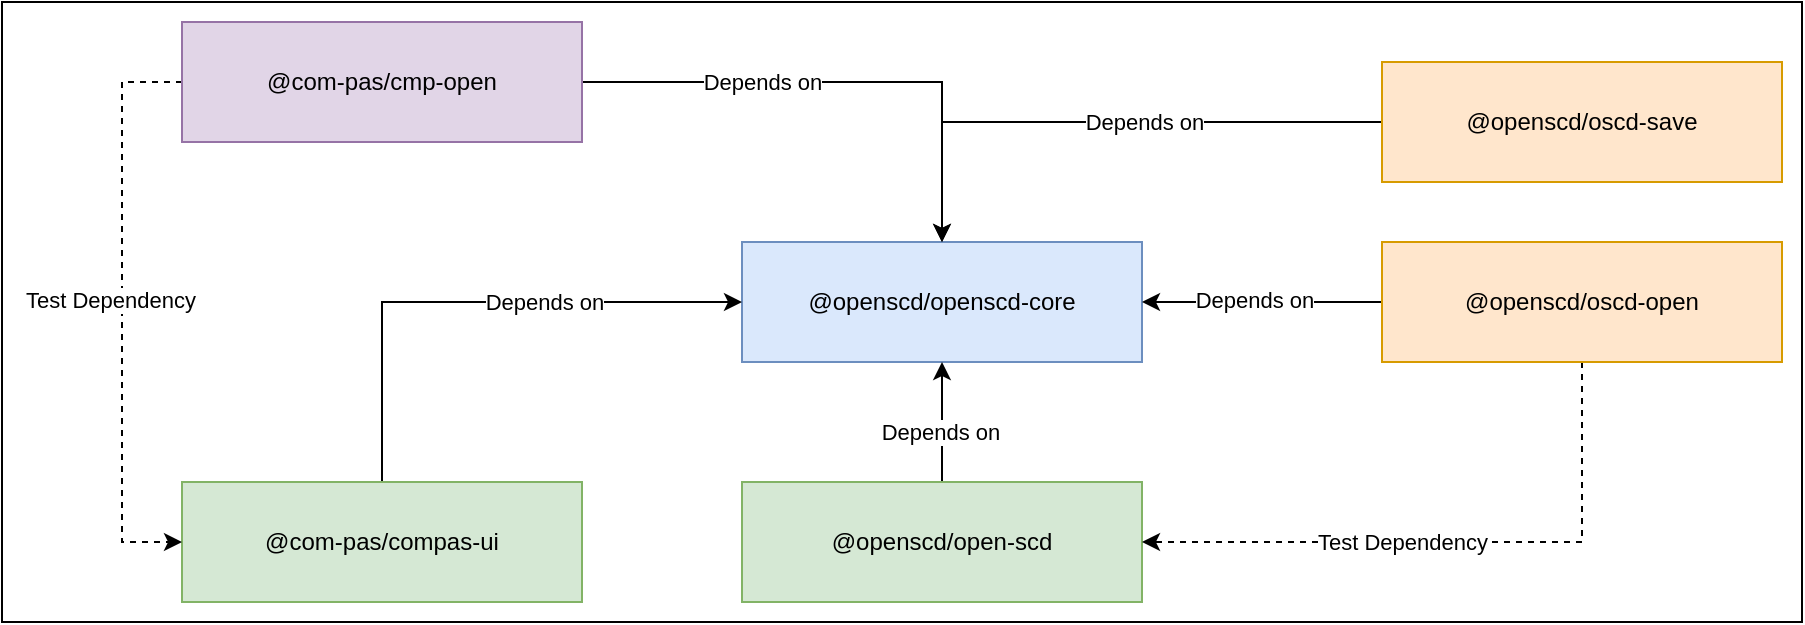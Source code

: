 <mxfile version="21.6.3" type="device">
  <diagram name="Page-1" id="xKHwgQZe-vKlWU3KrRYb">
    <mxGraphModel dx="1140" dy="734" grid="1" gridSize="10" guides="1" tooltips="1" connect="1" arrows="1" fold="1" page="1" pageScale="1" pageWidth="850" pageHeight="1100" math="0" shadow="0">
      <root>
        <mxCell id="0" />
        <mxCell id="1" parent="0" />
        <mxCell id="wwa8FdaM4NNuPBm3mwFZ-21" value="" style="rounded=0;whiteSpace=wrap;html=1;" vertex="1" parent="1">
          <mxGeometry x="20" y="10" width="900" height="310" as="geometry" />
        </mxCell>
        <mxCell id="wwa8FdaM4NNuPBm3mwFZ-1" value="@openscd/openscd-core" style="rounded=0;whiteSpace=wrap;html=1;fillColor=#dae8fc;strokeColor=#6c8ebf;" vertex="1" parent="1">
          <mxGeometry x="390" y="130" width="200" height="60" as="geometry" />
        </mxCell>
        <mxCell id="wwa8FdaM4NNuPBm3mwFZ-4" style="edgeStyle=orthogonalEdgeStyle;rounded=0;orthogonalLoop=1;jettySize=auto;html=1;entryX=0.5;entryY=1;entryDx=0;entryDy=0;" edge="1" parent="1" source="wwa8FdaM4NNuPBm3mwFZ-3" target="wwa8FdaM4NNuPBm3mwFZ-1">
          <mxGeometry relative="1" as="geometry" />
        </mxCell>
        <mxCell id="wwa8FdaM4NNuPBm3mwFZ-5" value="Depends on" style="edgeLabel;html=1;align=center;verticalAlign=middle;resizable=0;points=[];" vertex="1" connectable="0" parent="wwa8FdaM4NNuPBm3mwFZ-4">
          <mxGeometry x="-0.148" y="1" relative="1" as="geometry">
            <mxPoint as="offset" />
          </mxGeometry>
        </mxCell>
        <mxCell id="wwa8FdaM4NNuPBm3mwFZ-3" value="@openscd/open-scd" style="rounded=0;whiteSpace=wrap;html=1;fillColor=#d5e8d4;strokeColor=#82b366;" vertex="1" parent="1">
          <mxGeometry x="390" y="250" width="200" height="60" as="geometry" />
        </mxCell>
        <mxCell id="wwa8FdaM4NNuPBm3mwFZ-7" style="edgeStyle=orthogonalEdgeStyle;rounded=0;orthogonalLoop=1;jettySize=auto;html=1;entryX=1;entryY=0.5;entryDx=0;entryDy=0;" edge="1" parent="1" source="wwa8FdaM4NNuPBm3mwFZ-6" target="wwa8FdaM4NNuPBm3mwFZ-1">
          <mxGeometry relative="1" as="geometry" />
        </mxCell>
        <mxCell id="wwa8FdaM4NNuPBm3mwFZ-8" value="Depends on" style="edgeLabel;html=1;align=center;verticalAlign=middle;resizable=0;points=[];" vertex="1" connectable="0" parent="wwa8FdaM4NNuPBm3mwFZ-7">
          <mxGeometry x="0.067" y="-1" relative="1" as="geometry">
            <mxPoint as="offset" />
          </mxGeometry>
        </mxCell>
        <mxCell id="wwa8FdaM4NNuPBm3mwFZ-9" style="edgeStyle=orthogonalEdgeStyle;rounded=0;orthogonalLoop=1;jettySize=auto;html=1;entryX=1;entryY=0.5;entryDx=0;entryDy=0;dashed=1;" edge="1" parent="1" source="wwa8FdaM4NNuPBm3mwFZ-6" target="wwa8FdaM4NNuPBm3mwFZ-3">
          <mxGeometry relative="1" as="geometry">
            <Array as="points">
              <mxPoint x="810" y="280" />
            </Array>
          </mxGeometry>
        </mxCell>
        <mxCell id="wwa8FdaM4NNuPBm3mwFZ-10" value="Test Dependency" style="edgeLabel;html=1;align=center;verticalAlign=middle;resizable=0;points=[];" vertex="1" connectable="0" parent="wwa8FdaM4NNuPBm3mwFZ-9">
          <mxGeometry x="-0.037" y="-1" relative="1" as="geometry">
            <mxPoint x="-31" y="1" as="offset" />
          </mxGeometry>
        </mxCell>
        <mxCell id="wwa8FdaM4NNuPBm3mwFZ-6" value="@openscd/oscd-open" style="rounded=0;whiteSpace=wrap;html=1;fillColor=#ffe6cc;strokeColor=#d79b00;" vertex="1" parent="1">
          <mxGeometry x="710" y="130" width="200" height="60" as="geometry" />
        </mxCell>
        <mxCell id="wwa8FdaM4NNuPBm3mwFZ-12" style="edgeStyle=orthogonalEdgeStyle;rounded=0;orthogonalLoop=1;jettySize=auto;html=1;entryX=0;entryY=0.5;entryDx=0;entryDy=0;" edge="1" parent="1" source="wwa8FdaM4NNuPBm3mwFZ-11" target="wwa8FdaM4NNuPBm3mwFZ-1">
          <mxGeometry relative="1" as="geometry">
            <Array as="points">
              <mxPoint x="210" y="160" />
            </Array>
          </mxGeometry>
        </mxCell>
        <mxCell id="wwa8FdaM4NNuPBm3mwFZ-13" value="Depends on" style="edgeLabel;html=1;align=center;verticalAlign=middle;resizable=0;points=[];" vertex="1" connectable="0" parent="wwa8FdaM4NNuPBm3mwFZ-12">
          <mxGeometry x="-0.026" relative="1" as="geometry">
            <mxPoint x="39" as="offset" />
          </mxGeometry>
        </mxCell>
        <mxCell id="wwa8FdaM4NNuPBm3mwFZ-11" value="@com-pas/compas-ui" style="rounded=0;whiteSpace=wrap;html=1;fillColor=#d5e8d4;strokeColor=#82b366;" vertex="1" parent="1">
          <mxGeometry x="110" y="250" width="200" height="60" as="geometry" />
        </mxCell>
        <mxCell id="wwa8FdaM4NNuPBm3mwFZ-15" style="edgeStyle=orthogonalEdgeStyle;rounded=0;orthogonalLoop=1;jettySize=auto;html=1;entryX=0.5;entryY=0;entryDx=0;entryDy=0;" edge="1" parent="1" source="wwa8FdaM4NNuPBm3mwFZ-14" target="wwa8FdaM4NNuPBm3mwFZ-1">
          <mxGeometry relative="1" as="geometry" />
        </mxCell>
        <mxCell id="wwa8FdaM4NNuPBm3mwFZ-16" value="Depends on" style="edgeLabel;html=1;align=center;verticalAlign=middle;resizable=0;points=[];" vertex="1" connectable="0" parent="wwa8FdaM4NNuPBm3mwFZ-15">
          <mxGeometry x="-0.031" y="1" relative="1" as="geometry">
            <mxPoint x="16" y="-1" as="offset" />
          </mxGeometry>
        </mxCell>
        <mxCell id="wwa8FdaM4NNuPBm3mwFZ-14" value="@openscd/oscd-save" style="rounded=0;whiteSpace=wrap;html=1;fillColor=#ffe6cc;strokeColor=#d79b00;" vertex="1" parent="1">
          <mxGeometry x="710" y="40" width="200" height="60" as="geometry" />
        </mxCell>
        <mxCell id="wwa8FdaM4NNuPBm3mwFZ-18" style="edgeStyle=orthogonalEdgeStyle;rounded=0;orthogonalLoop=1;jettySize=auto;html=1;entryX=0.5;entryY=0;entryDx=0;entryDy=0;" edge="1" parent="1" source="wwa8FdaM4NNuPBm3mwFZ-17" target="wwa8FdaM4NNuPBm3mwFZ-1">
          <mxGeometry relative="1" as="geometry" />
        </mxCell>
        <mxCell id="wwa8FdaM4NNuPBm3mwFZ-24" value="Depends on" style="edgeLabel;html=1;align=center;verticalAlign=middle;resizable=0;points=[];" vertex="1" connectable="0" parent="wwa8FdaM4NNuPBm3mwFZ-18">
          <mxGeometry x="-0.425" y="1" relative="1" as="geometry">
            <mxPoint x="15" y="1" as="offset" />
          </mxGeometry>
        </mxCell>
        <mxCell id="wwa8FdaM4NNuPBm3mwFZ-19" style="edgeStyle=orthogonalEdgeStyle;rounded=0;orthogonalLoop=1;jettySize=auto;html=1;entryX=0;entryY=0.5;entryDx=0;entryDy=0;dashed=1;" edge="1" parent="1" source="wwa8FdaM4NNuPBm3mwFZ-17" target="wwa8FdaM4NNuPBm3mwFZ-11">
          <mxGeometry relative="1" as="geometry">
            <Array as="points">
              <mxPoint x="80" y="50" />
              <mxPoint x="80" y="280" />
            </Array>
          </mxGeometry>
        </mxCell>
        <mxCell id="wwa8FdaM4NNuPBm3mwFZ-20" value="Test Dependency" style="edgeLabel;html=1;align=center;verticalAlign=middle;resizable=0;points=[];" vertex="1" connectable="0" parent="wwa8FdaM4NNuPBm3mwFZ-19">
          <mxGeometry x="-0.042" y="-6" relative="1" as="geometry">
            <mxPoint as="offset" />
          </mxGeometry>
        </mxCell>
        <mxCell id="wwa8FdaM4NNuPBm3mwFZ-17" value="@com-pas/cmp-open" style="rounded=0;whiteSpace=wrap;html=1;fillColor=#e1d5e7;strokeColor=#9673a6;" vertex="1" parent="1">
          <mxGeometry x="110" y="20" width="200" height="60" as="geometry" />
        </mxCell>
      </root>
    </mxGraphModel>
  </diagram>
</mxfile>
